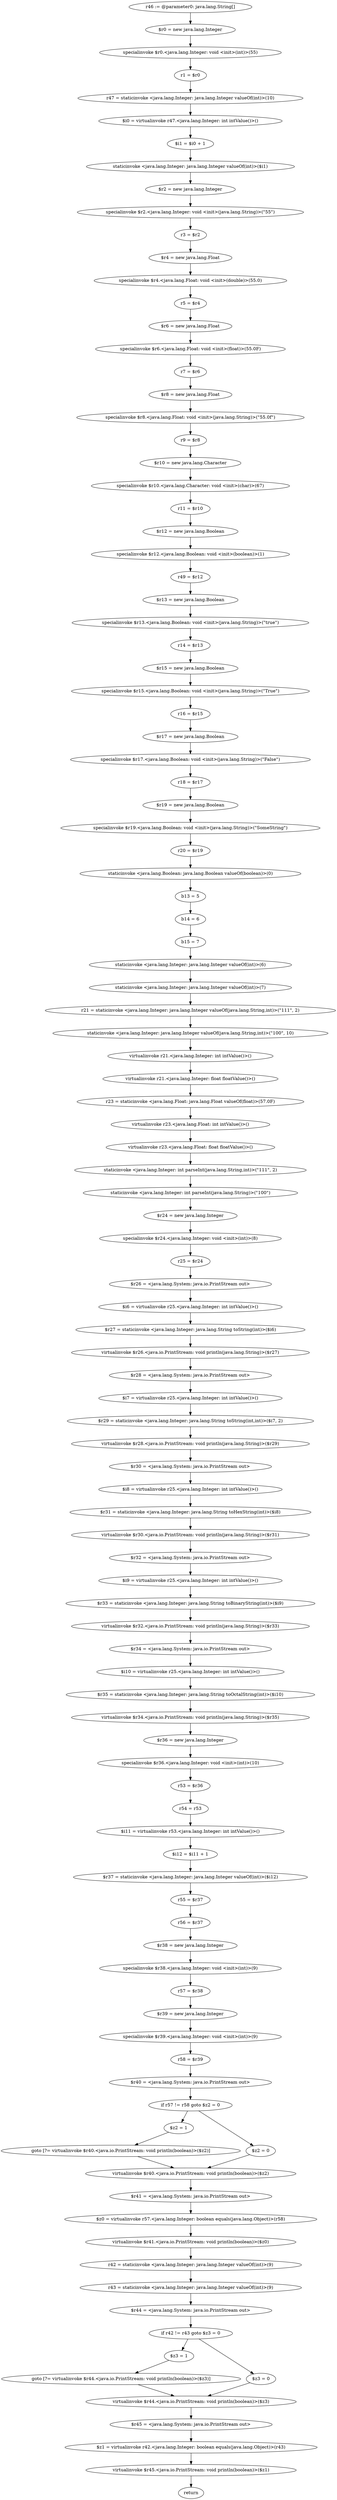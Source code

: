 digraph "unitGraph" {
    "r46 := @parameter0: java.lang.String[]"
    "$r0 = new java.lang.Integer"
    "specialinvoke $r0.<java.lang.Integer: void <init>(int)>(55)"
    "r1 = $r0"
    "r47 = staticinvoke <java.lang.Integer: java.lang.Integer valueOf(int)>(10)"
    "$i0 = virtualinvoke r47.<java.lang.Integer: int intValue()>()"
    "$i1 = $i0 + 1"
    "staticinvoke <java.lang.Integer: java.lang.Integer valueOf(int)>($i1)"
    "$r2 = new java.lang.Integer"
    "specialinvoke $r2.<java.lang.Integer: void <init>(java.lang.String)>(\"55\")"
    "r3 = $r2"
    "$r4 = new java.lang.Float"
    "specialinvoke $r4.<java.lang.Float: void <init>(double)>(55.0)"
    "r5 = $r4"
    "$r6 = new java.lang.Float"
    "specialinvoke $r6.<java.lang.Float: void <init>(float)>(55.0F)"
    "r7 = $r6"
    "$r8 = new java.lang.Float"
    "specialinvoke $r8.<java.lang.Float: void <init>(java.lang.String)>(\"55.0f\")"
    "r9 = $r8"
    "$r10 = new java.lang.Character"
    "specialinvoke $r10.<java.lang.Character: void <init>(char)>(67)"
    "r11 = $r10"
    "$r12 = new java.lang.Boolean"
    "specialinvoke $r12.<java.lang.Boolean: void <init>(boolean)>(1)"
    "r49 = $r12"
    "$r13 = new java.lang.Boolean"
    "specialinvoke $r13.<java.lang.Boolean: void <init>(java.lang.String)>(\"true\")"
    "r14 = $r13"
    "$r15 = new java.lang.Boolean"
    "specialinvoke $r15.<java.lang.Boolean: void <init>(java.lang.String)>(\"True\")"
    "r16 = $r15"
    "$r17 = new java.lang.Boolean"
    "specialinvoke $r17.<java.lang.Boolean: void <init>(java.lang.String)>(\"False\")"
    "r18 = $r17"
    "$r19 = new java.lang.Boolean"
    "specialinvoke $r19.<java.lang.Boolean: void <init>(java.lang.String)>(\"SomeString\")"
    "r20 = $r19"
    "staticinvoke <java.lang.Boolean: java.lang.Boolean valueOf(boolean)>(0)"
    "b13 = 5"
    "b14 = 6"
    "b15 = 7"
    "staticinvoke <java.lang.Integer: java.lang.Integer valueOf(int)>(6)"
    "staticinvoke <java.lang.Integer: java.lang.Integer valueOf(int)>(7)"
    "r21 = staticinvoke <java.lang.Integer: java.lang.Integer valueOf(java.lang.String,int)>(\"111\", 2)"
    "staticinvoke <java.lang.Integer: java.lang.Integer valueOf(java.lang.String,int)>(\"100\", 10)"
    "virtualinvoke r21.<java.lang.Integer: int intValue()>()"
    "virtualinvoke r21.<java.lang.Integer: float floatValue()>()"
    "r23 = staticinvoke <java.lang.Float: java.lang.Float valueOf(float)>(57.0F)"
    "virtualinvoke r23.<java.lang.Float: int intValue()>()"
    "virtualinvoke r23.<java.lang.Float: float floatValue()>()"
    "staticinvoke <java.lang.Integer: int parseInt(java.lang.String,int)>(\"111\", 2)"
    "staticinvoke <java.lang.Integer: int parseInt(java.lang.String)>(\"100\")"
    "$r24 = new java.lang.Integer"
    "specialinvoke $r24.<java.lang.Integer: void <init>(int)>(8)"
    "r25 = $r24"
    "$r26 = <java.lang.System: java.io.PrintStream out>"
    "$i6 = virtualinvoke r25.<java.lang.Integer: int intValue()>()"
    "$r27 = staticinvoke <java.lang.Integer: java.lang.String toString(int)>($i6)"
    "virtualinvoke $r26.<java.io.PrintStream: void println(java.lang.String)>($r27)"
    "$r28 = <java.lang.System: java.io.PrintStream out>"
    "$i7 = virtualinvoke r25.<java.lang.Integer: int intValue()>()"
    "$r29 = staticinvoke <java.lang.Integer: java.lang.String toString(int,int)>($i7, 2)"
    "virtualinvoke $r28.<java.io.PrintStream: void println(java.lang.String)>($r29)"
    "$r30 = <java.lang.System: java.io.PrintStream out>"
    "$i8 = virtualinvoke r25.<java.lang.Integer: int intValue()>()"
    "$r31 = staticinvoke <java.lang.Integer: java.lang.String toHexString(int)>($i8)"
    "virtualinvoke $r30.<java.io.PrintStream: void println(java.lang.String)>($r31)"
    "$r32 = <java.lang.System: java.io.PrintStream out>"
    "$i9 = virtualinvoke r25.<java.lang.Integer: int intValue()>()"
    "$r33 = staticinvoke <java.lang.Integer: java.lang.String toBinaryString(int)>($i9)"
    "virtualinvoke $r32.<java.io.PrintStream: void println(java.lang.String)>($r33)"
    "$r34 = <java.lang.System: java.io.PrintStream out>"
    "$i10 = virtualinvoke r25.<java.lang.Integer: int intValue()>()"
    "$r35 = staticinvoke <java.lang.Integer: java.lang.String toOctalString(int)>($i10)"
    "virtualinvoke $r34.<java.io.PrintStream: void println(java.lang.String)>($r35)"
    "$r36 = new java.lang.Integer"
    "specialinvoke $r36.<java.lang.Integer: void <init>(int)>(10)"
    "r53 = $r36"
    "r54 = r53"
    "$i11 = virtualinvoke r53.<java.lang.Integer: int intValue()>()"
    "$i12 = $i11 + 1"
    "$r37 = staticinvoke <java.lang.Integer: java.lang.Integer valueOf(int)>($i12)"
    "r55 = $r37"
    "r56 = $r37"
    "$r38 = new java.lang.Integer"
    "specialinvoke $r38.<java.lang.Integer: void <init>(int)>(9)"
    "r57 = $r38"
    "$r39 = new java.lang.Integer"
    "specialinvoke $r39.<java.lang.Integer: void <init>(int)>(9)"
    "r58 = $r39"
    "$r40 = <java.lang.System: java.io.PrintStream out>"
    "if r57 != r58 goto $z2 = 0"
    "$z2 = 1"
    "goto [?= virtualinvoke $r40.<java.io.PrintStream: void println(boolean)>($z2)]"
    "$z2 = 0"
    "virtualinvoke $r40.<java.io.PrintStream: void println(boolean)>($z2)"
    "$r41 = <java.lang.System: java.io.PrintStream out>"
    "$z0 = virtualinvoke r57.<java.lang.Integer: boolean equals(java.lang.Object)>(r58)"
    "virtualinvoke $r41.<java.io.PrintStream: void println(boolean)>($z0)"
    "r42 = staticinvoke <java.lang.Integer: java.lang.Integer valueOf(int)>(9)"
    "r43 = staticinvoke <java.lang.Integer: java.lang.Integer valueOf(int)>(9)"
    "$r44 = <java.lang.System: java.io.PrintStream out>"
    "if r42 != r43 goto $z3 = 0"
    "$z3 = 1"
    "goto [?= virtualinvoke $r44.<java.io.PrintStream: void println(boolean)>($z3)]"
    "$z3 = 0"
    "virtualinvoke $r44.<java.io.PrintStream: void println(boolean)>($z3)"
    "$r45 = <java.lang.System: java.io.PrintStream out>"
    "$z1 = virtualinvoke r42.<java.lang.Integer: boolean equals(java.lang.Object)>(r43)"
    "virtualinvoke $r45.<java.io.PrintStream: void println(boolean)>($z1)"
    "return"
    "r46 := @parameter0: java.lang.String[]"->"$r0 = new java.lang.Integer";
    "$r0 = new java.lang.Integer"->"specialinvoke $r0.<java.lang.Integer: void <init>(int)>(55)";
    "specialinvoke $r0.<java.lang.Integer: void <init>(int)>(55)"->"r1 = $r0";
    "r1 = $r0"->"r47 = staticinvoke <java.lang.Integer: java.lang.Integer valueOf(int)>(10)";
    "r47 = staticinvoke <java.lang.Integer: java.lang.Integer valueOf(int)>(10)"->"$i0 = virtualinvoke r47.<java.lang.Integer: int intValue()>()";
    "$i0 = virtualinvoke r47.<java.lang.Integer: int intValue()>()"->"$i1 = $i0 + 1";
    "$i1 = $i0 + 1"->"staticinvoke <java.lang.Integer: java.lang.Integer valueOf(int)>($i1)";
    "staticinvoke <java.lang.Integer: java.lang.Integer valueOf(int)>($i1)"->"$r2 = new java.lang.Integer";
    "$r2 = new java.lang.Integer"->"specialinvoke $r2.<java.lang.Integer: void <init>(java.lang.String)>(\"55\")";
    "specialinvoke $r2.<java.lang.Integer: void <init>(java.lang.String)>(\"55\")"->"r3 = $r2";
    "r3 = $r2"->"$r4 = new java.lang.Float";
    "$r4 = new java.lang.Float"->"specialinvoke $r4.<java.lang.Float: void <init>(double)>(55.0)";
    "specialinvoke $r4.<java.lang.Float: void <init>(double)>(55.0)"->"r5 = $r4";
    "r5 = $r4"->"$r6 = new java.lang.Float";
    "$r6 = new java.lang.Float"->"specialinvoke $r6.<java.lang.Float: void <init>(float)>(55.0F)";
    "specialinvoke $r6.<java.lang.Float: void <init>(float)>(55.0F)"->"r7 = $r6";
    "r7 = $r6"->"$r8 = new java.lang.Float";
    "$r8 = new java.lang.Float"->"specialinvoke $r8.<java.lang.Float: void <init>(java.lang.String)>(\"55.0f\")";
    "specialinvoke $r8.<java.lang.Float: void <init>(java.lang.String)>(\"55.0f\")"->"r9 = $r8";
    "r9 = $r8"->"$r10 = new java.lang.Character";
    "$r10 = new java.lang.Character"->"specialinvoke $r10.<java.lang.Character: void <init>(char)>(67)";
    "specialinvoke $r10.<java.lang.Character: void <init>(char)>(67)"->"r11 = $r10";
    "r11 = $r10"->"$r12 = new java.lang.Boolean";
    "$r12 = new java.lang.Boolean"->"specialinvoke $r12.<java.lang.Boolean: void <init>(boolean)>(1)";
    "specialinvoke $r12.<java.lang.Boolean: void <init>(boolean)>(1)"->"r49 = $r12";
    "r49 = $r12"->"$r13 = new java.lang.Boolean";
    "$r13 = new java.lang.Boolean"->"specialinvoke $r13.<java.lang.Boolean: void <init>(java.lang.String)>(\"true\")";
    "specialinvoke $r13.<java.lang.Boolean: void <init>(java.lang.String)>(\"true\")"->"r14 = $r13";
    "r14 = $r13"->"$r15 = new java.lang.Boolean";
    "$r15 = new java.lang.Boolean"->"specialinvoke $r15.<java.lang.Boolean: void <init>(java.lang.String)>(\"True\")";
    "specialinvoke $r15.<java.lang.Boolean: void <init>(java.lang.String)>(\"True\")"->"r16 = $r15";
    "r16 = $r15"->"$r17 = new java.lang.Boolean";
    "$r17 = new java.lang.Boolean"->"specialinvoke $r17.<java.lang.Boolean: void <init>(java.lang.String)>(\"False\")";
    "specialinvoke $r17.<java.lang.Boolean: void <init>(java.lang.String)>(\"False\")"->"r18 = $r17";
    "r18 = $r17"->"$r19 = new java.lang.Boolean";
    "$r19 = new java.lang.Boolean"->"specialinvoke $r19.<java.lang.Boolean: void <init>(java.lang.String)>(\"SomeString\")";
    "specialinvoke $r19.<java.lang.Boolean: void <init>(java.lang.String)>(\"SomeString\")"->"r20 = $r19";
    "r20 = $r19"->"staticinvoke <java.lang.Boolean: java.lang.Boolean valueOf(boolean)>(0)";
    "staticinvoke <java.lang.Boolean: java.lang.Boolean valueOf(boolean)>(0)"->"b13 = 5";
    "b13 = 5"->"b14 = 6";
    "b14 = 6"->"b15 = 7";
    "b15 = 7"->"staticinvoke <java.lang.Integer: java.lang.Integer valueOf(int)>(6)";
    "staticinvoke <java.lang.Integer: java.lang.Integer valueOf(int)>(6)"->"staticinvoke <java.lang.Integer: java.lang.Integer valueOf(int)>(7)";
    "staticinvoke <java.lang.Integer: java.lang.Integer valueOf(int)>(7)"->"r21 = staticinvoke <java.lang.Integer: java.lang.Integer valueOf(java.lang.String,int)>(\"111\", 2)";
    "r21 = staticinvoke <java.lang.Integer: java.lang.Integer valueOf(java.lang.String,int)>(\"111\", 2)"->"staticinvoke <java.lang.Integer: java.lang.Integer valueOf(java.lang.String,int)>(\"100\", 10)";
    "staticinvoke <java.lang.Integer: java.lang.Integer valueOf(java.lang.String,int)>(\"100\", 10)"->"virtualinvoke r21.<java.lang.Integer: int intValue()>()";
    "virtualinvoke r21.<java.lang.Integer: int intValue()>()"->"virtualinvoke r21.<java.lang.Integer: float floatValue()>()";
    "virtualinvoke r21.<java.lang.Integer: float floatValue()>()"->"r23 = staticinvoke <java.lang.Float: java.lang.Float valueOf(float)>(57.0F)";
    "r23 = staticinvoke <java.lang.Float: java.lang.Float valueOf(float)>(57.0F)"->"virtualinvoke r23.<java.lang.Float: int intValue()>()";
    "virtualinvoke r23.<java.lang.Float: int intValue()>()"->"virtualinvoke r23.<java.lang.Float: float floatValue()>()";
    "virtualinvoke r23.<java.lang.Float: float floatValue()>()"->"staticinvoke <java.lang.Integer: int parseInt(java.lang.String,int)>(\"111\", 2)";
    "staticinvoke <java.lang.Integer: int parseInt(java.lang.String,int)>(\"111\", 2)"->"staticinvoke <java.lang.Integer: int parseInt(java.lang.String)>(\"100\")";
    "staticinvoke <java.lang.Integer: int parseInt(java.lang.String)>(\"100\")"->"$r24 = new java.lang.Integer";
    "$r24 = new java.lang.Integer"->"specialinvoke $r24.<java.lang.Integer: void <init>(int)>(8)";
    "specialinvoke $r24.<java.lang.Integer: void <init>(int)>(8)"->"r25 = $r24";
    "r25 = $r24"->"$r26 = <java.lang.System: java.io.PrintStream out>";
    "$r26 = <java.lang.System: java.io.PrintStream out>"->"$i6 = virtualinvoke r25.<java.lang.Integer: int intValue()>()";
    "$i6 = virtualinvoke r25.<java.lang.Integer: int intValue()>()"->"$r27 = staticinvoke <java.lang.Integer: java.lang.String toString(int)>($i6)";
    "$r27 = staticinvoke <java.lang.Integer: java.lang.String toString(int)>($i6)"->"virtualinvoke $r26.<java.io.PrintStream: void println(java.lang.String)>($r27)";
    "virtualinvoke $r26.<java.io.PrintStream: void println(java.lang.String)>($r27)"->"$r28 = <java.lang.System: java.io.PrintStream out>";
    "$r28 = <java.lang.System: java.io.PrintStream out>"->"$i7 = virtualinvoke r25.<java.lang.Integer: int intValue()>()";
    "$i7 = virtualinvoke r25.<java.lang.Integer: int intValue()>()"->"$r29 = staticinvoke <java.lang.Integer: java.lang.String toString(int,int)>($i7, 2)";
    "$r29 = staticinvoke <java.lang.Integer: java.lang.String toString(int,int)>($i7, 2)"->"virtualinvoke $r28.<java.io.PrintStream: void println(java.lang.String)>($r29)";
    "virtualinvoke $r28.<java.io.PrintStream: void println(java.lang.String)>($r29)"->"$r30 = <java.lang.System: java.io.PrintStream out>";
    "$r30 = <java.lang.System: java.io.PrintStream out>"->"$i8 = virtualinvoke r25.<java.lang.Integer: int intValue()>()";
    "$i8 = virtualinvoke r25.<java.lang.Integer: int intValue()>()"->"$r31 = staticinvoke <java.lang.Integer: java.lang.String toHexString(int)>($i8)";
    "$r31 = staticinvoke <java.lang.Integer: java.lang.String toHexString(int)>($i8)"->"virtualinvoke $r30.<java.io.PrintStream: void println(java.lang.String)>($r31)";
    "virtualinvoke $r30.<java.io.PrintStream: void println(java.lang.String)>($r31)"->"$r32 = <java.lang.System: java.io.PrintStream out>";
    "$r32 = <java.lang.System: java.io.PrintStream out>"->"$i9 = virtualinvoke r25.<java.lang.Integer: int intValue()>()";
    "$i9 = virtualinvoke r25.<java.lang.Integer: int intValue()>()"->"$r33 = staticinvoke <java.lang.Integer: java.lang.String toBinaryString(int)>($i9)";
    "$r33 = staticinvoke <java.lang.Integer: java.lang.String toBinaryString(int)>($i9)"->"virtualinvoke $r32.<java.io.PrintStream: void println(java.lang.String)>($r33)";
    "virtualinvoke $r32.<java.io.PrintStream: void println(java.lang.String)>($r33)"->"$r34 = <java.lang.System: java.io.PrintStream out>";
    "$r34 = <java.lang.System: java.io.PrintStream out>"->"$i10 = virtualinvoke r25.<java.lang.Integer: int intValue()>()";
    "$i10 = virtualinvoke r25.<java.lang.Integer: int intValue()>()"->"$r35 = staticinvoke <java.lang.Integer: java.lang.String toOctalString(int)>($i10)";
    "$r35 = staticinvoke <java.lang.Integer: java.lang.String toOctalString(int)>($i10)"->"virtualinvoke $r34.<java.io.PrintStream: void println(java.lang.String)>($r35)";
    "virtualinvoke $r34.<java.io.PrintStream: void println(java.lang.String)>($r35)"->"$r36 = new java.lang.Integer";
    "$r36 = new java.lang.Integer"->"specialinvoke $r36.<java.lang.Integer: void <init>(int)>(10)";
    "specialinvoke $r36.<java.lang.Integer: void <init>(int)>(10)"->"r53 = $r36";
    "r53 = $r36"->"r54 = r53";
    "r54 = r53"->"$i11 = virtualinvoke r53.<java.lang.Integer: int intValue()>()";
    "$i11 = virtualinvoke r53.<java.lang.Integer: int intValue()>()"->"$i12 = $i11 + 1";
    "$i12 = $i11 + 1"->"$r37 = staticinvoke <java.lang.Integer: java.lang.Integer valueOf(int)>($i12)";
    "$r37 = staticinvoke <java.lang.Integer: java.lang.Integer valueOf(int)>($i12)"->"r55 = $r37";
    "r55 = $r37"->"r56 = $r37";
    "r56 = $r37"->"$r38 = new java.lang.Integer";
    "$r38 = new java.lang.Integer"->"specialinvoke $r38.<java.lang.Integer: void <init>(int)>(9)";
    "specialinvoke $r38.<java.lang.Integer: void <init>(int)>(9)"->"r57 = $r38";
    "r57 = $r38"->"$r39 = new java.lang.Integer";
    "$r39 = new java.lang.Integer"->"specialinvoke $r39.<java.lang.Integer: void <init>(int)>(9)";
    "specialinvoke $r39.<java.lang.Integer: void <init>(int)>(9)"->"r58 = $r39";
    "r58 = $r39"->"$r40 = <java.lang.System: java.io.PrintStream out>";
    "$r40 = <java.lang.System: java.io.PrintStream out>"->"if r57 != r58 goto $z2 = 0";
    "if r57 != r58 goto $z2 = 0"->"$z2 = 1";
    "if r57 != r58 goto $z2 = 0"->"$z2 = 0";
    "$z2 = 1"->"goto [?= virtualinvoke $r40.<java.io.PrintStream: void println(boolean)>($z2)]";
    "goto [?= virtualinvoke $r40.<java.io.PrintStream: void println(boolean)>($z2)]"->"virtualinvoke $r40.<java.io.PrintStream: void println(boolean)>($z2)";
    "$z2 = 0"->"virtualinvoke $r40.<java.io.PrintStream: void println(boolean)>($z2)";
    "virtualinvoke $r40.<java.io.PrintStream: void println(boolean)>($z2)"->"$r41 = <java.lang.System: java.io.PrintStream out>";
    "$r41 = <java.lang.System: java.io.PrintStream out>"->"$z0 = virtualinvoke r57.<java.lang.Integer: boolean equals(java.lang.Object)>(r58)";
    "$z0 = virtualinvoke r57.<java.lang.Integer: boolean equals(java.lang.Object)>(r58)"->"virtualinvoke $r41.<java.io.PrintStream: void println(boolean)>($z0)";
    "virtualinvoke $r41.<java.io.PrintStream: void println(boolean)>($z0)"->"r42 = staticinvoke <java.lang.Integer: java.lang.Integer valueOf(int)>(9)";
    "r42 = staticinvoke <java.lang.Integer: java.lang.Integer valueOf(int)>(9)"->"r43 = staticinvoke <java.lang.Integer: java.lang.Integer valueOf(int)>(9)";
    "r43 = staticinvoke <java.lang.Integer: java.lang.Integer valueOf(int)>(9)"->"$r44 = <java.lang.System: java.io.PrintStream out>";
    "$r44 = <java.lang.System: java.io.PrintStream out>"->"if r42 != r43 goto $z3 = 0";
    "if r42 != r43 goto $z3 = 0"->"$z3 = 1";
    "if r42 != r43 goto $z3 = 0"->"$z3 = 0";
    "$z3 = 1"->"goto [?= virtualinvoke $r44.<java.io.PrintStream: void println(boolean)>($z3)]";
    "goto [?= virtualinvoke $r44.<java.io.PrintStream: void println(boolean)>($z3)]"->"virtualinvoke $r44.<java.io.PrintStream: void println(boolean)>($z3)";
    "$z3 = 0"->"virtualinvoke $r44.<java.io.PrintStream: void println(boolean)>($z3)";
    "virtualinvoke $r44.<java.io.PrintStream: void println(boolean)>($z3)"->"$r45 = <java.lang.System: java.io.PrintStream out>";
    "$r45 = <java.lang.System: java.io.PrintStream out>"->"$z1 = virtualinvoke r42.<java.lang.Integer: boolean equals(java.lang.Object)>(r43)";
    "$z1 = virtualinvoke r42.<java.lang.Integer: boolean equals(java.lang.Object)>(r43)"->"virtualinvoke $r45.<java.io.PrintStream: void println(boolean)>($z1)";
    "virtualinvoke $r45.<java.io.PrintStream: void println(boolean)>($z1)"->"return";
}
